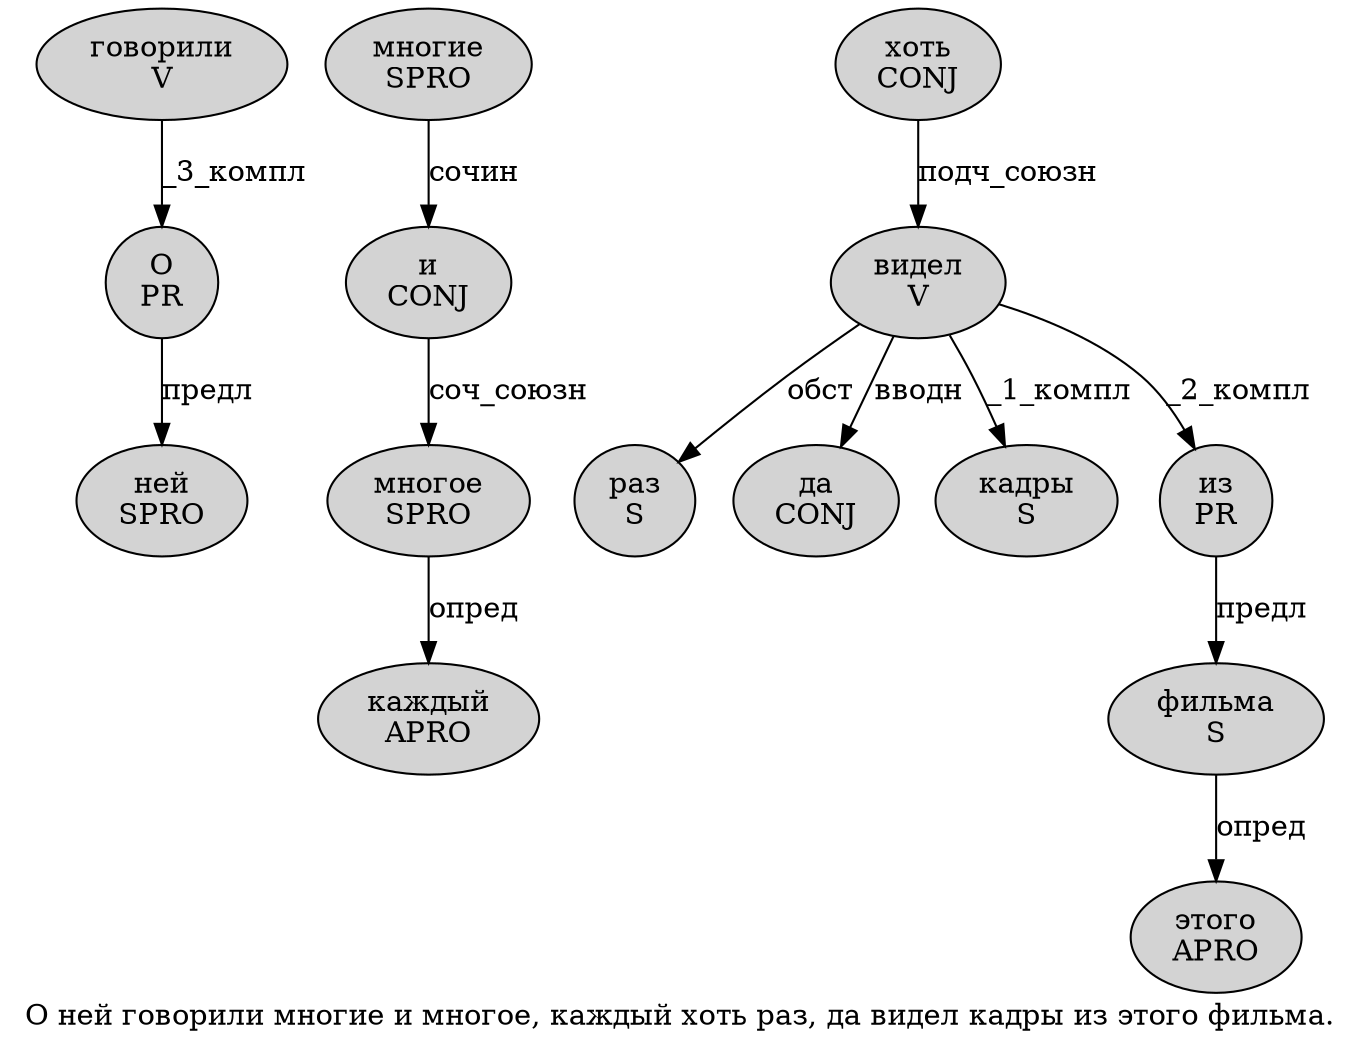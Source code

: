 digraph SENTENCE_3853 {
	graph [label="О ней говорили многие и многое, каждый хоть раз, да видел кадры из этого фильма."]
	node [style=filled]
		0 [label="О
PR" color="" fillcolor=lightgray penwidth=1 shape=ellipse]
		1 [label="ней
SPRO" color="" fillcolor=lightgray penwidth=1 shape=ellipse]
		2 [label="говорили
V" color="" fillcolor=lightgray penwidth=1 shape=ellipse]
		3 [label="многие
SPRO" color="" fillcolor=lightgray penwidth=1 shape=ellipse]
		4 [label="и
CONJ" color="" fillcolor=lightgray penwidth=1 shape=ellipse]
		5 [label="многое
SPRO" color="" fillcolor=lightgray penwidth=1 shape=ellipse]
		7 [label="каждый
APRO" color="" fillcolor=lightgray penwidth=1 shape=ellipse]
		8 [label="хоть
CONJ" color="" fillcolor=lightgray penwidth=1 shape=ellipse]
		9 [label="раз
S" color="" fillcolor=lightgray penwidth=1 shape=ellipse]
		11 [label="да
CONJ" color="" fillcolor=lightgray penwidth=1 shape=ellipse]
		12 [label="видел
V" color="" fillcolor=lightgray penwidth=1 shape=ellipse]
		13 [label="кадры
S" color="" fillcolor=lightgray penwidth=1 shape=ellipse]
		14 [label="из
PR" color="" fillcolor=lightgray penwidth=1 shape=ellipse]
		15 [label="этого
APRO" color="" fillcolor=lightgray penwidth=1 shape=ellipse]
		16 [label="фильма
S" color="" fillcolor=lightgray penwidth=1 shape=ellipse]
			8 -> 12 [label="подч_союзн"]
			4 -> 5 [label="соч_союзн"]
			12 -> 9 [label="обст"]
			12 -> 11 [label="вводн"]
			12 -> 13 [label="_1_компл"]
			12 -> 14 [label="_2_компл"]
			16 -> 15 [label="опред"]
			2 -> 0 [label="_3_компл"]
			3 -> 4 [label="сочин"]
			0 -> 1 [label="предл"]
			14 -> 16 [label="предл"]
			5 -> 7 [label="опред"]
}